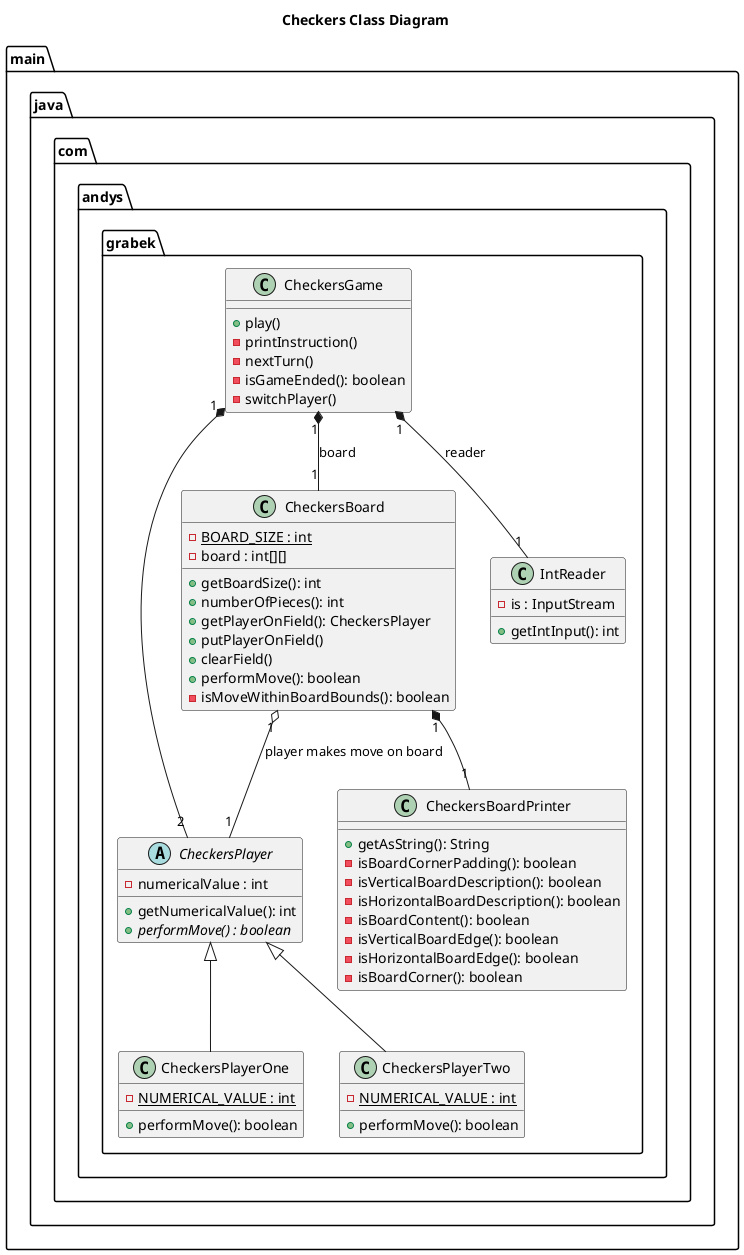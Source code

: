 @startuml

title Checkers Class Diagram

  package main.java.com.andys.grabek {
    class CheckersBoard {
        {static} - BOARD_SIZE : int
        - board : int[][]
        + getBoardSize(): int
        + numberOfPieces(): int
        + getPlayerOnField(): CheckersPlayer
        + putPlayerOnField()
        + clearField()
        + performMove(): boolean
        - isMoveWithinBoardBounds(): boolean
    }
  }
  

  package main.java.com.andys.grabek {
    class CheckersBoardPrinter {
        + getAsString(): String
        - isBoardCornerPadding(): boolean
        - isVerticalBoardDescription(): boolean
        - isHorizontalBoardDescription(): boolean
        - isBoardContent(): boolean
        - isVerticalBoardEdge(): boolean
        - isHorizontalBoardEdge(): boolean
        - isBoardCorner(): boolean
    }
  }
  

  package main.java.com.andys.grabek {
    class CheckersGame {
        + play()
        - printInstruction()
        - nextTurn()
        - isGameEnded(): boolean
        - switchPlayer()
    }
  }
  

  package main.java.com.andys.grabek {
    abstract class CheckersPlayer {
        - numericalValue : int
        + getNumericalValue(): int
        {abstract} + performMove() : boolean
    }
  }
  

  package main.java.com.andys.grabek {
    class CheckersPlayerOne {
        {static} - NUMERICAL_VALUE : int
        + performMove(): boolean
    }
  }
  

  package main.java.com.andys.grabek {
    class CheckersPlayerTwo {
        {static} - NUMERICAL_VALUE : int
        + performMove(): boolean
    }
  }
  

  package main.java.com.andys.grabek {
    class IntReader {
        - is : InputStream
        + getIntInput(): int
    }
  }
  
  CheckersBoard "1" o-- "1" CheckersPlayer : player makes move on board
  CheckersBoard "1" *-- "1" CheckersBoardPrinter
  CheckersGame "1" *-- "2"  CheckersPlayer
  CheckersGame "1" *-- "1" CheckersBoard : board
  CheckersGame "1" *-- "1" IntReader : reader
  CheckersPlayerOne -up-|> CheckersPlayer
  CheckersPlayerTwo -up-|> CheckersPlayer

@enduml
